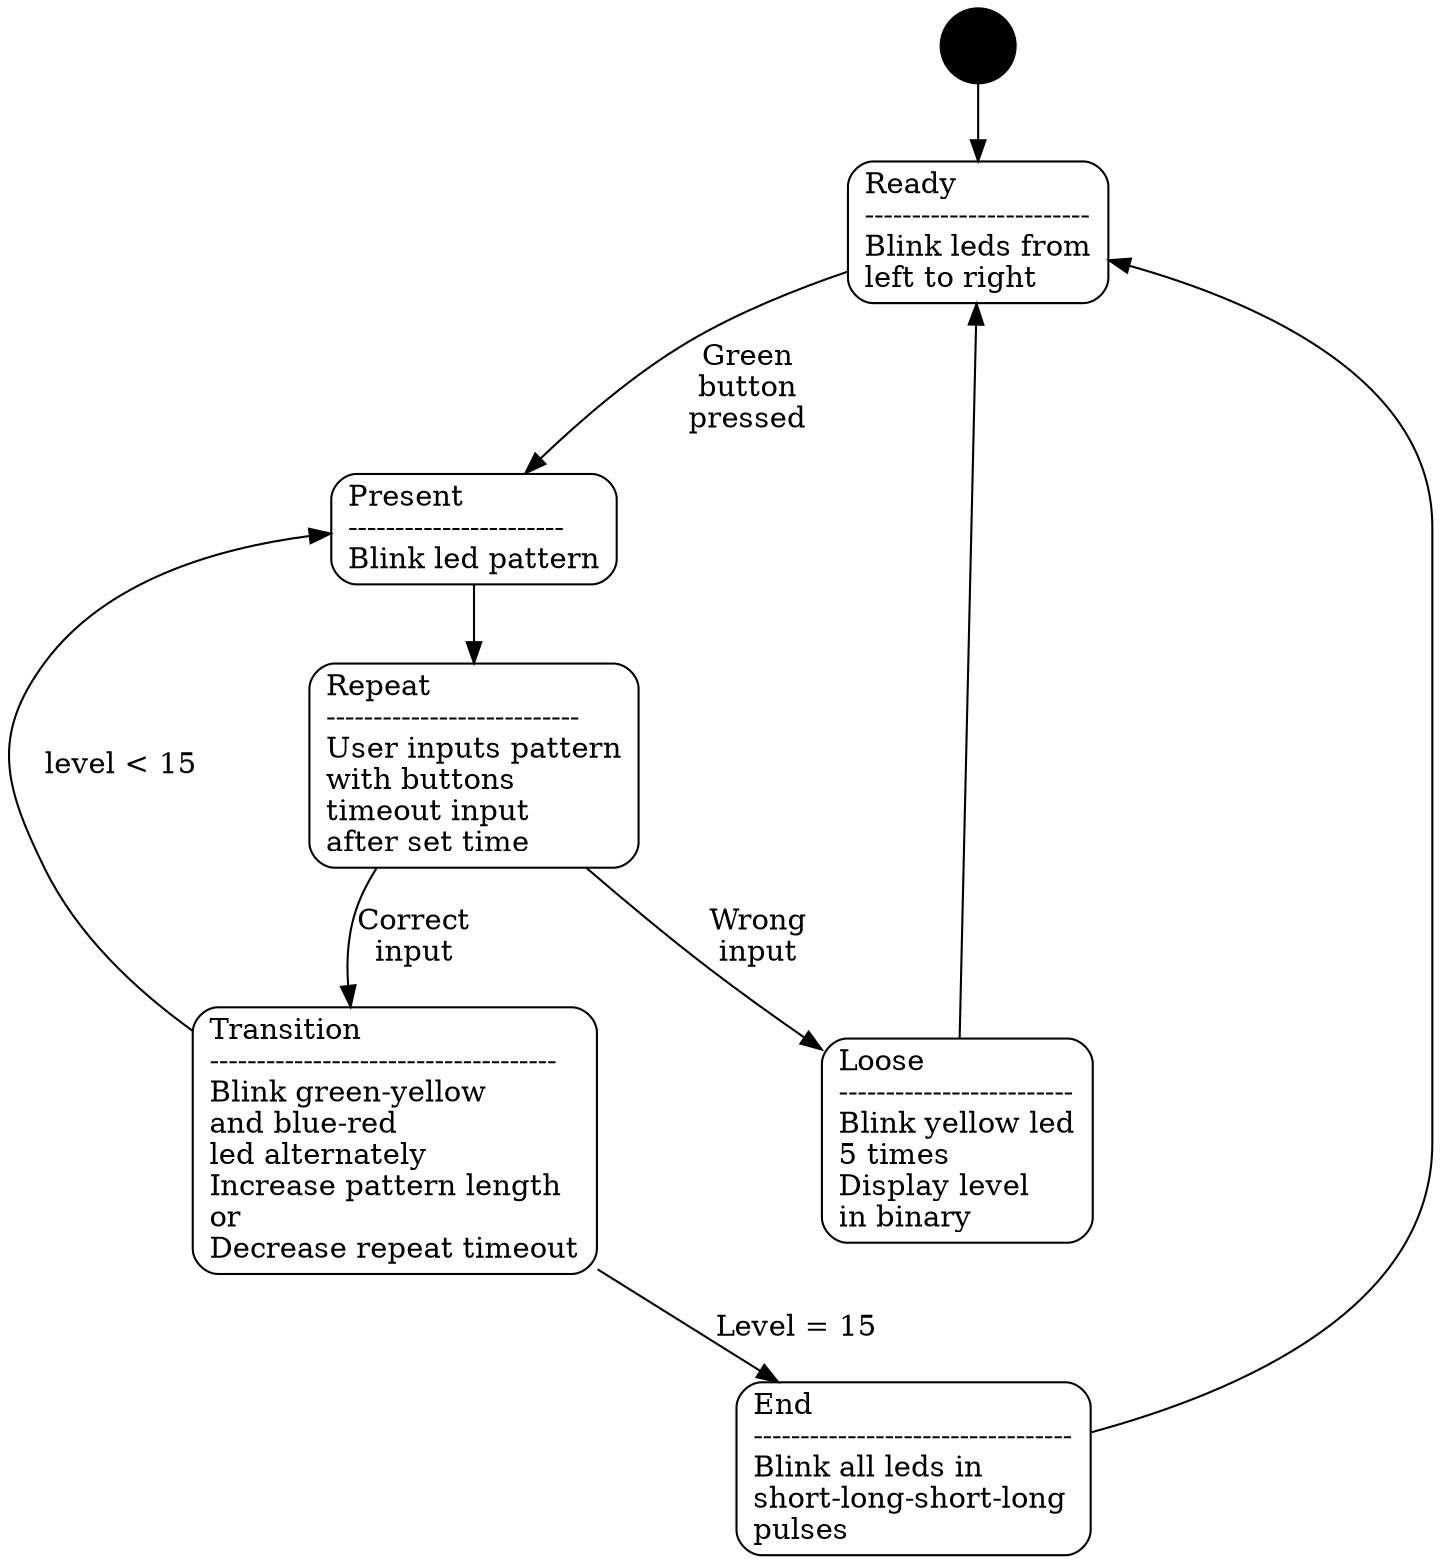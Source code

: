 digraph G {
	nodesep = 1.5
	
	Start [
		color = black
		label = ""
		shape = circle
		style = filled
	]

	node [
		shape = record
		style = rounded
	]

	Ready [ label = "Ready\l------------------------\nBlink leds from\lleft to right\l"]
	Present [ label = "Present\l-----------------------\lBlink led pattern\l" ]
	Repeat [ label = "Repeat\l---------------------------\lUser inputs pattern\lwith buttons\ltimeout input\lafter set time\l" ]
	Loose [ label = "Loose\l-------------------------\lBlink yellow led\l5 times\lDisplay level\lin binary\l" ]
	Transition [ label = "Transition\l-------------------------------------\lBlink green-yellow\land blue-red\lled alternately\lIncrease pattern length\lor\lDecrease repeat timeout\l" ]
	End [ label = "End\l----------------------------------\lBlink all leds in\lshort-long-short-long\lpulses\l" ]

	Start -> Ready
	Ready -> Present [ label = "Green\nbutton\npressed" ] 
	Present -> Repeat 
	Repeat -> Loose [ label = "Wrong\ninput" ]
	Repeat -> Transition [ label = "Correct\ninput" ]
	Loose -> Ready
	Transition -> Present [ label = "level < 15" ]
	Transition -> End [ label = "Level = 15" ]
	End -> Ready
}
